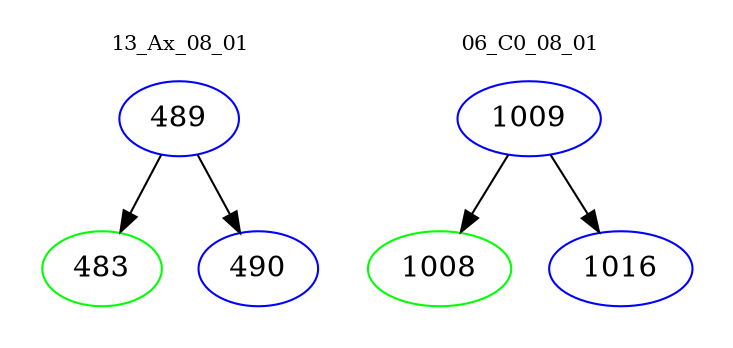 digraph{
subgraph cluster_0 {
color = white
label = "13_Ax_08_01";
fontsize=10;
T0_489 [label="489", color="blue"]
T0_489 -> T0_483 [color="black"]
T0_483 [label="483", color="green"]
T0_489 -> T0_490 [color="black"]
T0_490 [label="490", color="blue"]
}
subgraph cluster_1 {
color = white
label = "06_C0_08_01";
fontsize=10;
T1_1009 [label="1009", color="blue"]
T1_1009 -> T1_1008 [color="black"]
T1_1008 [label="1008", color="green"]
T1_1009 -> T1_1016 [color="black"]
T1_1016 [label="1016", color="blue"]
}
}
